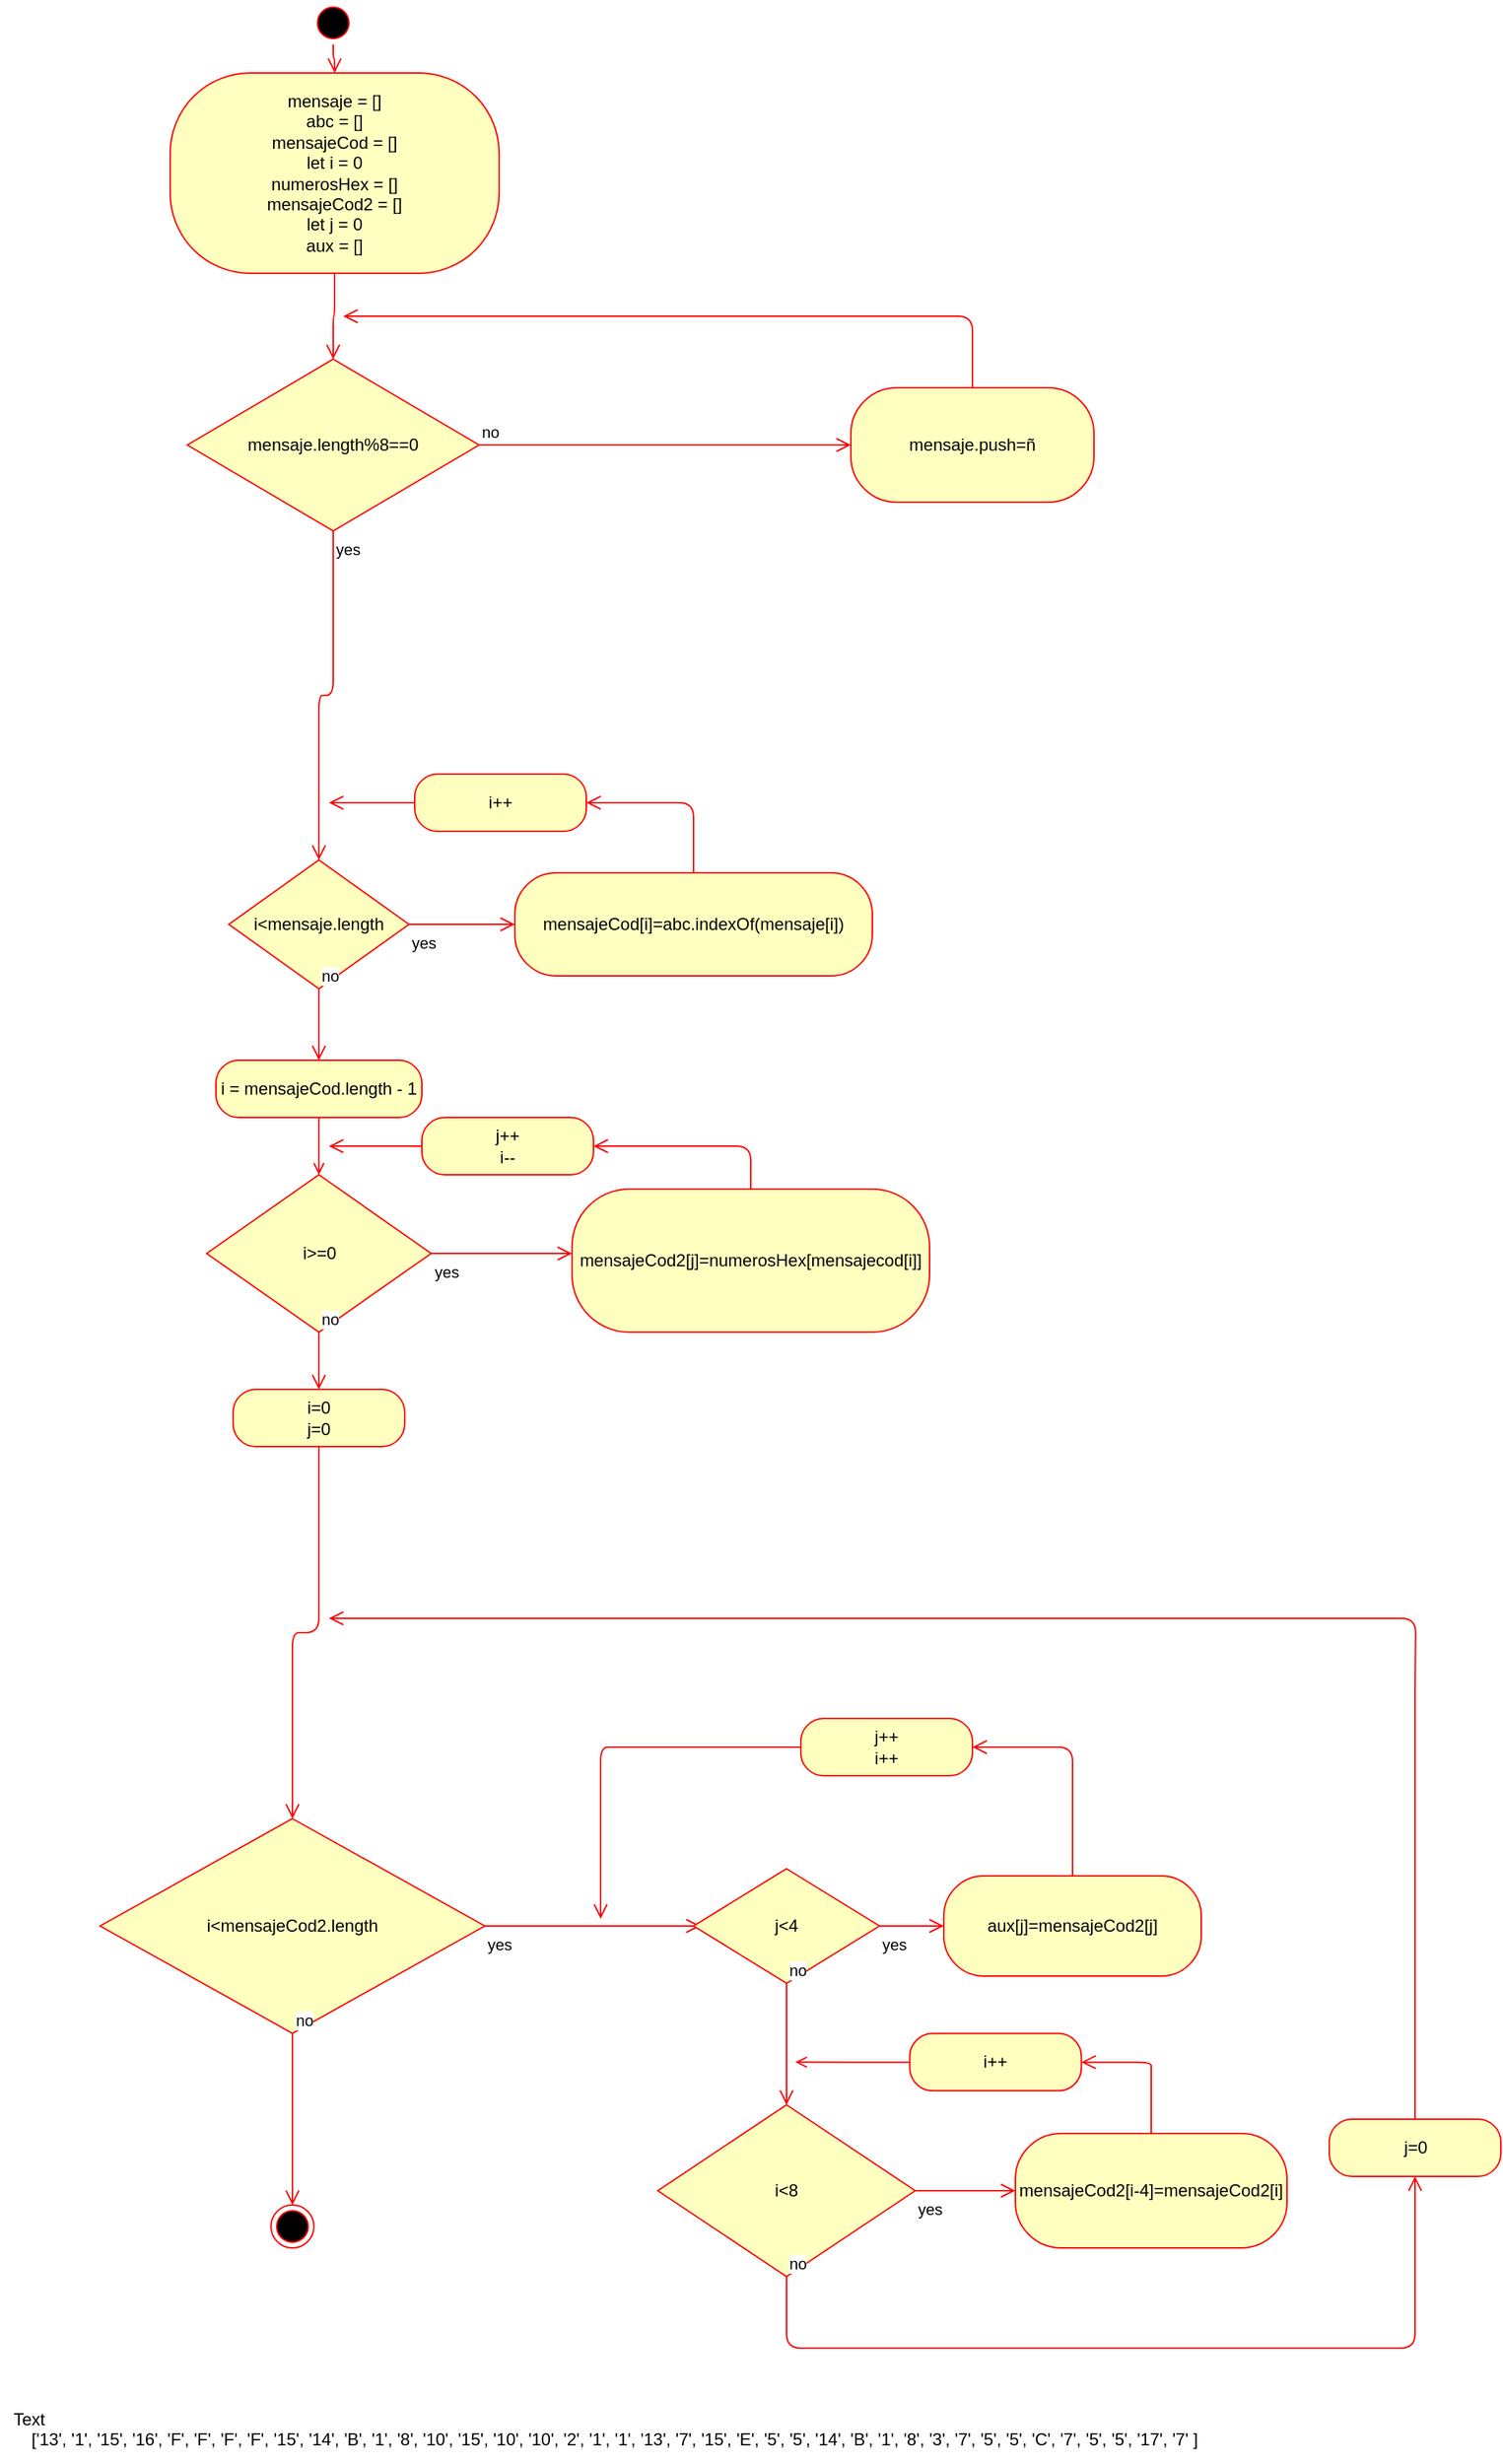<mxfile version="12.3.7" pages="1"><diagram id="xDoUYA4UDof_r6ilWCST" name="Page-1"><mxGraphModel dx="1196" dy="632" grid="1" gridSize="10" guides="1" tooltips="1" connect="1" arrows="1" fold="1" page="1" pageScale="1" pageWidth="827" pageHeight="1169" math="0" shadow="0"><root><mxCell id="0"/><mxCell id="1" parent="0"/><mxCell id="s4payqa6vV1KaPx1YWhj-1" value="" style="ellipse;html=1;shape=startState;fillColor=#000000;strokeColor=#ff0000;" parent="1" vertex="1"><mxGeometry x="398" y="20" width="30" height="30" as="geometry"/></mxCell><mxCell id="s4payqa6vV1KaPx1YWhj-2" value="" style="edgeStyle=orthogonalEdgeStyle;html=1;verticalAlign=bottom;endArrow=open;endSize=8;strokeColor=#ff0000;entryX=0.5;entryY=0;entryDx=0;entryDy=0;" parent="1" source="s4payqa6vV1KaPx1YWhj-1" target="s4payqa6vV1KaPx1YWhj-3" edge="1"><mxGeometry relative="1" as="geometry"><mxPoint x="413" y="110" as="targetPoint"/></mxGeometry></mxCell><mxCell id="s4payqa6vV1KaPx1YWhj-3" value="mensaje = []&lt;br&gt;abc = []&lt;br&gt;mensajeCod = []&lt;br&gt;let i = 0&lt;br&gt;numerosHex = []&lt;br&gt;mensajeCod2 = []&lt;br&gt;let j = 0&lt;br&gt;aux = []" style="rounded=1;whiteSpace=wrap;html=1;arcSize=40;fontColor=#000000;fillColor=#ffffc0;strokeColor=#ff0000;" parent="1" vertex="1"><mxGeometry x="299" y="70" width="230" height="140" as="geometry"/></mxCell><mxCell id="s4payqa6vV1KaPx1YWhj-4" value="" style="edgeStyle=orthogonalEdgeStyle;html=1;verticalAlign=bottom;endArrow=open;endSize=8;strokeColor=#ff0000;entryX=0.5;entryY=0;entryDx=0;entryDy=0;" parent="1" source="s4payqa6vV1KaPx1YWhj-3" target="s4payqa6vV1KaPx1YWhj-56" edge="1"><mxGeometry relative="1" as="geometry"><mxPoint x="414" y="310" as="targetPoint"/></mxGeometry></mxCell><mxCell id="s4payqa6vV1KaPx1YWhj-5" value="i&amp;lt;mensaje.length" style="rhombus;whiteSpace=wrap;html=1;fillColor=#ffffc0;strokeColor=#ff0000;" parent="1" vertex="1"><mxGeometry x="340" y="620" width="126" height="90" as="geometry"/></mxCell><mxCell id="s4payqa6vV1KaPx1YWhj-6" value="no" style="edgeStyle=orthogonalEdgeStyle;html=1;align=left;verticalAlign=bottom;endArrow=open;endSize=8;strokeColor=#ff0000;entryX=0.5;entryY=0;entryDx=0;entryDy=0;" parent="1" source="s4payqa6vV1KaPx1YWhj-5" target="s4payqa6vV1KaPx1YWhj-15" edge="1"><mxGeometry x="-1" relative="1" as="geometry"><mxPoint x="403" y="770" as="targetPoint"/></mxGeometry></mxCell><mxCell id="s4payqa6vV1KaPx1YWhj-7" value="yes" style="edgeStyle=orthogonalEdgeStyle;html=1;align=left;verticalAlign=top;endArrow=open;endSize=8;strokeColor=#ff0000;entryX=0;entryY=0.5;entryDx=0;entryDy=0;" parent="1" source="s4payqa6vV1KaPx1YWhj-5" target="s4payqa6vV1KaPx1YWhj-8" edge="1"><mxGeometry x="-1" relative="1" as="geometry"><mxPoint x="570" y="665" as="targetPoint"/></mxGeometry></mxCell><mxCell id="s4payqa6vV1KaPx1YWhj-8" value="mensajeCod[i]=abc.indexOf(mensaje[i])" style="rounded=1;whiteSpace=wrap;html=1;arcSize=40;fontColor=#000000;fillColor=#ffffc0;strokeColor=#ff0000;" parent="1" vertex="1"><mxGeometry x="540" y="629" width="250" height="72" as="geometry"/></mxCell><mxCell id="s4payqa6vV1KaPx1YWhj-9" value="" style="edgeStyle=orthogonalEdgeStyle;html=1;verticalAlign=bottom;endArrow=open;endSize=8;strokeColor=#ff0000;entryX=1;entryY=0.5;entryDx=0;entryDy=0;" parent="1" source="s4payqa6vV1KaPx1YWhj-8" target="s4payqa6vV1KaPx1YWhj-10" edge="1"><mxGeometry relative="1" as="geometry"><mxPoint x="665" y="590" as="targetPoint"/><Array as="points"><mxPoint x="665" y="580"/></Array></mxGeometry></mxCell><mxCell id="s4payqa6vV1KaPx1YWhj-10" value="i++" style="rounded=1;whiteSpace=wrap;html=1;arcSize=40;fontColor=#000000;fillColor=#ffffc0;strokeColor=#ff0000;" parent="1" vertex="1"><mxGeometry x="470" y="560" width="120" height="40" as="geometry"/></mxCell><mxCell id="s4payqa6vV1KaPx1YWhj-11" value="" style="edgeStyle=orthogonalEdgeStyle;html=1;verticalAlign=bottom;endArrow=open;endSize=8;strokeColor=#ff0000;" parent="1" source="s4payqa6vV1KaPx1YWhj-10" edge="1"><mxGeometry relative="1" as="geometry"><mxPoint x="410" y="580" as="targetPoint"/></mxGeometry></mxCell><mxCell id="s4payqa6vV1KaPx1YWhj-12" value="i&amp;gt;=0" style="rhombus;whiteSpace=wrap;html=1;fillColor=#ffffc0;strokeColor=#ff0000;" parent="1" vertex="1"><mxGeometry x="324.5" y="840" width="157" height="110" as="geometry"/></mxCell><mxCell id="s4payqa6vV1KaPx1YWhj-13" value="no" style="edgeStyle=orthogonalEdgeStyle;html=1;align=left;verticalAlign=bottom;endArrow=open;endSize=8;strokeColor=#ff0000;entryX=0.5;entryY=0;entryDx=0;entryDy=0;" parent="1" source="s4payqa6vV1KaPx1YWhj-12" target="s4payqa6vV1KaPx1YWhj-30" edge="1"><mxGeometry x="-1" relative="1" as="geometry"><mxPoint x="403" y="1029.667" as="targetPoint"/></mxGeometry></mxCell><mxCell id="s4payqa6vV1KaPx1YWhj-14" value="yes" style="edgeStyle=orthogonalEdgeStyle;html=1;align=left;verticalAlign=top;endArrow=open;endSize=8;strokeColor=#ff0000;" parent="1" source="s4payqa6vV1KaPx1YWhj-12" edge="1"><mxGeometry x="-1" relative="1" as="geometry"><mxPoint x="580" y="895" as="targetPoint"/></mxGeometry></mxCell><mxCell id="s4payqa6vV1KaPx1YWhj-18" value="" style="edgeStyle=orthogonalEdgeStyle;rounded=0;orthogonalLoop=1;jettySize=auto;html=1;strokeColor=#FF0000;endArrow=open;endFill=0;entryX=0.5;entryY=0;entryDx=0;entryDy=0;" parent="1" source="s4payqa6vV1KaPx1YWhj-15" target="s4payqa6vV1KaPx1YWhj-12" edge="1"><mxGeometry relative="1" as="geometry"><mxPoint x="480" y="850" as="targetPoint"/></mxGeometry></mxCell><mxCell id="s4payqa6vV1KaPx1YWhj-15" value="i = mensajeCod.length - 1" style="rounded=1;whiteSpace=wrap;html=1;arcSize=40;fontColor=#000000;fillColor=#ffffc0;strokeColor=#ff0000;" parent="1" vertex="1"><mxGeometry x="331" y="760" width="144" height="40" as="geometry"/></mxCell><mxCell id="s4payqa6vV1KaPx1YWhj-20" value="mensajeCod2[j]=numerosHex[mensajecod[i]]" style="rounded=1;whiteSpace=wrap;html=1;arcSize=40;fontColor=#000000;fillColor=#ffffc0;strokeColor=#ff0000;" parent="1" vertex="1"><mxGeometry x="580" y="850" width="250" height="100" as="geometry"/></mxCell><mxCell id="s4payqa6vV1KaPx1YWhj-21" value="" style="edgeStyle=orthogonalEdgeStyle;html=1;verticalAlign=bottom;endArrow=open;endSize=8;strokeColor=#ff0000;entryX=1;entryY=0.5;entryDx=0;entryDy=0;" parent="1" source="s4payqa6vV1KaPx1YWhj-20" target="s4payqa6vV1KaPx1YWhj-22" edge="1"><mxGeometry relative="1" as="geometry"><mxPoint x="630" y="815" as="targetPoint"/><Array as="points"><mxPoint x="705" y="820"/></Array></mxGeometry></mxCell><mxCell id="s4payqa6vV1KaPx1YWhj-22" value="j++&lt;br&gt;i--" style="rounded=1;whiteSpace=wrap;html=1;arcSize=40;fontColor=#000000;fillColor=#ffffc0;strokeColor=#ff0000;" parent="1" vertex="1"><mxGeometry x="475" y="800" width="120" height="40" as="geometry"/></mxCell><mxCell id="s4payqa6vV1KaPx1YWhj-23" value="" style="edgeStyle=orthogonalEdgeStyle;html=1;verticalAlign=bottom;endArrow=open;endSize=8;strokeColor=#ff0000;" parent="1" source="s4payqa6vV1KaPx1YWhj-22" edge="1"><mxGeometry relative="1" as="geometry"><mxPoint x="410" y="820" as="targetPoint"/></mxGeometry></mxCell><mxCell id="s4payqa6vV1KaPx1YWhj-27" value="i&amp;lt;mensajeCod2.length" style="rhombus;whiteSpace=wrap;html=1;fillColor=#ffffc0;strokeColor=#ff0000;" parent="1" vertex="1"><mxGeometry x="250" y="1290" width="269" height="150" as="geometry"/></mxCell><mxCell id="s4payqa6vV1KaPx1YWhj-28" value="no" style="edgeStyle=orthogonalEdgeStyle;html=1;align=left;verticalAlign=bottom;endArrow=open;endSize=8;strokeColor=#ff0000;entryX=0.5;entryY=0;entryDx=0;entryDy=0;" parent="1" source="s4payqa6vV1KaPx1YWhj-27" target="s4payqa6vV1KaPx1YWhj-54" edge="1"><mxGeometry x="-1" relative="1" as="geometry"><mxPoint x="384.176" y="1600.118" as="targetPoint"/></mxGeometry></mxCell><mxCell id="s4payqa6vV1KaPx1YWhj-29" value="yes" style="edgeStyle=orthogonalEdgeStyle;html=1;align=left;verticalAlign=top;endArrow=open;endSize=8;strokeColor=#ff0000;" parent="1" source="s4payqa6vV1KaPx1YWhj-27" edge="1"><mxGeometry x="-1" relative="1" as="geometry"><mxPoint x="670" y="1365" as="targetPoint"/></mxGeometry></mxCell><mxCell id="s4payqa6vV1KaPx1YWhj-30" value="i=0&lt;br&gt;j=0" style="rounded=1;whiteSpace=wrap;html=1;arcSize=40;fontColor=#000000;fillColor=#ffffc0;strokeColor=#ff0000;" parent="1" vertex="1"><mxGeometry x="343" y="990" width="120" height="40" as="geometry"/></mxCell><mxCell id="s4payqa6vV1KaPx1YWhj-31" value="" style="edgeStyle=orthogonalEdgeStyle;html=1;verticalAlign=bottom;endArrow=open;endSize=8;strokeColor=#ff0000;entryX=0.5;entryY=0;entryDx=0;entryDy=0;" parent="1" source="s4payqa6vV1KaPx1YWhj-30" target="s4payqa6vV1KaPx1YWhj-27" edge="1"><mxGeometry relative="1" as="geometry"><mxPoint x="406" y="1090" as="targetPoint"/></mxGeometry></mxCell><mxCell id="s4payqa6vV1KaPx1YWhj-35" value="j&amp;lt;4" style="rhombus;whiteSpace=wrap;html=1;fillColor=#ffffc0;strokeColor=#ff0000;" parent="1" vertex="1"><mxGeometry x="665" y="1325" width="130" height="80" as="geometry"/></mxCell><mxCell id="s4payqa6vV1KaPx1YWhj-36" value="no" style="edgeStyle=orthogonalEdgeStyle;html=1;align=left;verticalAlign=bottom;endArrow=open;endSize=8;strokeColor=#ff0000;entryX=0.5;entryY=0;entryDx=0;entryDy=0;" parent="1" source="s4payqa6vV1KaPx1YWhj-35" target="s4payqa6vV1KaPx1YWhj-42" edge="1"><mxGeometry x="-1" relative="1" as="geometry"><mxPoint x="730" y="1470" as="targetPoint"/></mxGeometry></mxCell><mxCell id="s4payqa6vV1KaPx1YWhj-37" value="yes" style="edgeStyle=orthogonalEdgeStyle;html=1;align=left;verticalAlign=top;endArrow=open;endSize=8;strokeColor=#ff0000;" parent="1" source="s4payqa6vV1KaPx1YWhj-35" edge="1"><mxGeometry x="-1" relative="1" as="geometry"><mxPoint x="840" y="1365" as="targetPoint"/></mxGeometry></mxCell><mxCell id="s4payqa6vV1KaPx1YWhj-38" value="aux[j]=mensajeCod2[j]" style="rounded=1;whiteSpace=wrap;html=1;arcSize=40;fontColor=#000000;fillColor=#ffffc0;strokeColor=#ff0000;" parent="1" vertex="1"><mxGeometry x="840" y="1330" width="180" height="70" as="geometry"/></mxCell><mxCell id="s4payqa6vV1KaPx1YWhj-39" value="" style="edgeStyle=orthogonalEdgeStyle;html=1;verticalAlign=bottom;endArrow=open;endSize=8;strokeColor=#ff0000;entryX=1;entryY=0.5;entryDx=0;entryDy=0;" parent="1" source="s4payqa6vV1KaPx1YWhj-38" target="s4payqa6vV1KaPx1YWhj-40" edge="1"><mxGeometry relative="1" as="geometry"><mxPoint x="930" y="1250" as="targetPoint"/><Array as="points"><mxPoint x="930" y="1240"/></Array></mxGeometry></mxCell><mxCell id="s4payqa6vV1KaPx1YWhj-40" value="j++&lt;br&gt;i++" style="rounded=1;whiteSpace=wrap;html=1;arcSize=40;fontColor=#000000;fillColor=#ffffc0;strokeColor=#ff0000;" parent="1" vertex="1"><mxGeometry x="740" y="1220" width="120" height="40" as="geometry"/></mxCell><mxCell id="s4payqa6vV1KaPx1YWhj-41" value="" style="edgeStyle=orthogonalEdgeStyle;html=1;verticalAlign=bottom;endArrow=open;endSize=8;strokeColor=#ff0000;" parent="1" source="s4payqa6vV1KaPx1YWhj-40" edge="1"><mxGeometry relative="1" as="geometry"><mxPoint x="600" y="1360" as="targetPoint"/><Array as="points"><mxPoint x="620" y="1240"/><mxPoint x="620" y="1240"/></Array></mxGeometry></mxCell><mxCell id="s4payqa6vV1KaPx1YWhj-42" value="i&amp;lt;8" style="rhombus;whiteSpace=wrap;html=1;fillColor=#ffffc0;strokeColor=#ff0000;" parent="1" vertex="1"><mxGeometry x="640" y="1490" width="180" height="120" as="geometry"/></mxCell><mxCell id="s4payqa6vV1KaPx1YWhj-43" value="no" style="edgeStyle=orthogonalEdgeStyle;html=1;align=left;verticalAlign=bottom;endArrow=open;endSize=8;strokeColor=#ff0000;entryX=0.5;entryY=1;entryDx=0;entryDy=0;" parent="1" source="s4payqa6vV1KaPx1YWhj-42" target="s4payqa6vV1KaPx1YWhj-50" edge="1"><mxGeometry x="-1" relative="1" as="geometry"><mxPoint x="1160" y="1660" as="targetPoint"/><Array as="points"><mxPoint x="730" y="1660"/><mxPoint x="1170" y="1660"/></Array></mxGeometry></mxCell><mxCell id="s4payqa6vV1KaPx1YWhj-44" value="yes" style="edgeStyle=orthogonalEdgeStyle;html=1;align=left;verticalAlign=top;endArrow=open;endSize=8;strokeColor=#ff0000;entryX=0;entryY=0.5;entryDx=0;entryDy=0;" parent="1" source="s4payqa6vV1KaPx1YWhj-42" target="s4payqa6vV1KaPx1YWhj-45" edge="1"><mxGeometry x="-1" relative="1" as="geometry"><mxPoint x="880" y="1550" as="targetPoint"/></mxGeometry></mxCell><mxCell id="s4payqa6vV1KaPx1YWhj-45" value="mensajeCod2[i-4]=mensajeCod2[i]" style="rounded=1;whiteSpace=wrap;html=1;arcSize=40;fontColor=#000000;fillColor=#ffffc0;strokeColor=#ff0000;" parent="1" vertex="1"><mxGeometry x="890" y="1510" width="190" height="80" as="geometry"/></mxCell><mxCell id="s4payqa6vV1KaPx1YWhj-46" value="" style="edgeStyle=orthogonalEdgeStyle;html=1;verticalAlign=bottom;endArrow=open;endSize=8;strokeColor=#ff0000;" parent="1" source="s4payqa6vV1KaPx1YWhj-45" target="s4payqa6vV1KaPx1YWhj-47" edge="1"><mxGeometry relative="1" as="geometry"><mxPoint x="985" y="1460" as="targetPoint"/><Array as="points"><mxPoint x="985" y="1470"/><mxPoint x="985" y="1470"/></Array></mxGeometry></mxCell><mxCell id="s4payqa6vV1KaPx1YWhj-49" value="" style="edgeStyle=orthogonalEdgeStyle;rounded=0;orthogonalLoop=1;jettySize=auto;html=1;endArrow=open;endFill=0;strokeColor=#FF0000;" parent="1" source="s4payqa6vV1KaPx1YWhj-47" edge="1"><mxGeometry relative="1" as="geometry"><mxPoint x="736.167" y="1460.167" as="targetPoint"/></mxGeometry></mxCell><mxCell id="s4payqa6vV1KaPx1YWhj-47" value="i++" style="rounded=1;whiteSpace=wrap;html=1;arcSize=40;fontColor=#000000;fillColor=#ffffc0;strokeColor=#ff0000;" parent="1" vertex="1"><mxGeometry x="816.167" y="1440.167" width="120" height="40" as="geometry"/></mxCell><mxCell id="s4payqa6vV1KaPx1YWhj-50" value="j=0&lt;br&gt;" style="rounded=1;whiteSpace=wrap;html=1;arcSize=40;fontColor=#000000;fillColor=#ffffc0;strokeColor=#ff0000;" parent="1" vertex="1"><mxGeometry x="1109.5" y="1500" width="120" height="40" as="geometry"/></mxCell><mxCell id="s4payqa6vV1KaPx1YWhj-51" value="" style="edgeStyle=orthogonalEdgeStyle;html=1;verticalAlign=bottom;endArrow=open;endSize=8;strokeColor=#ff0000;" parent="1" source="s4payqa6vV1KaPx1YWhj-50" edge="1"><mxGeometry relative="1" as="geometry"><mxPoint x="410" y="1150" as="targetPoint"/><Array as="points"><mxPoint x="1170" y="1200"/><mxPoint x="1170" y="1200"/></Array></mxGeometry></mxCell><mxCell id="s4payqa6vV1KaPx1YWhj-54" value="" style="ellipse;html=1;shape=endState;fillColor=#000000;strokeColor=#ff0000;" parent="1" vertex="1"><mxGeometry x="369.5" y="1560" width="30" height="30" as="geometry"/></mxCell><mxCell id="s4payqa6vV1KaPx1YWhj-56" value="mensaje.length%8==0" style="rhombus;whiteSpace=wrap;html=1;fillColor=#ffffc0;strokeColor=#ff0000;" parent="1" vertex="1"><mxGeometry x="311" y="270" width="204" height="120" as="geometry"/></mxCell><mxCell id="s4payqa6vV1KaPx1YWhj-57" value="no" style="edgeStyle=orthogonalEdgeStyle;html=1;align=left;verticalAlign=bottom;endArrow=open;endSize=8;strokeColor=#ff0000;entryX=0;entryY=0.5;entryDx=0;entryDy=0;" parent="1" source="s4payqa6vV1KaPx1YWhj-56" target="s4payqa6vV1KaPx1YWhj-59" edge="1"><mxGeometry x="-1" relative="1" as="geometry"><mxPoint x="556" y="340" as="targetPoint"/></mxGeometry></mxCell><mxCell id="s4payqa6vV1KaPx1YWhj-58" value="yes" style="edgeStyle=orthogonalEdgeStyle;html=1;align=left;verticalAlign=top;endArrow=open;endSize=8;strokeColor=#ff0000;entryX=0.5;entryY=0;entryDx=0;entryDy=0;" parent="1" source="s4payqa6vV1KaPx1YWhj-56" target="s4payqa6vV1KaPx1YWhj-5" edge="1"><mxGeometry x="-1" relative="1" as="geometry"><mxPoint x="500" y="500" as="targetPoint"/></mxGeometry></mxCell><mxCell id="s4payqa6vV1KaPx1YWhj-59" value="mensaje.push=ñ" style="rounded=1;whiteSpace=wrap;html=1;arcSize=40;fontColor=#000000;fillColor=#ffffc0;strokeColor=#ff0000;" parent="1" vertex="1"><mxGeometry x="775" y="290" width="170" height="80" as="geometry"/></mxCell><mxCell id="s4payqa6vV1KaPx1YWhj-60" value="" style="edgeStyle=orthogonalEdgeStyle;html=1;verticalAlign=bottom;endArrow=open;endSize=8;strokeColor=#ff0000;" parent="1" source="s4payqa6vV1KaPx1YWhj-59" edge="1"><mxGeometry relative="1" as="geometry"><mxPoint x="420" y="240" as="targetPoint"/><Array as="points"><mxPoint x="860" y="240"/></Array></mxGeometry></mxCell><mxCell id="DkKw8TzJ72FFpbeA4DD2-2" value="Text" style="text;html=1;align=center;verticalAlign=middle;resizable=0;points=[];;autosize=1;" vertex="1" parent="1"><mxGeometry x="180" y="1700" width="40" height="20" as="geometry"/></mxCell><mxCell id="DkKw8TzJ72FFpbeA4DD2-3" value="['13',  '1',  '15',  '16',  'F',  'F',  'F',  'F',  '15',  '14',  'B',  '1',  '8',  '10',  '15',  '10',  '10',  '2',  '1',  '1',  '13',  '7',  '15',  'E',  '5',  '5',  '14',  'B',  '1',  '8',  '3',  '7',  '5',  '5',  'C',  '7',  '5',  '5',  '17',  '7' ]" style="text;html=1;" vertex="1" parent="1"><mxGeometry x="200" y="1710" width="840" height="30" as="geometry"/></mxCell></root></mxGraphModel></diagram></mxfile>